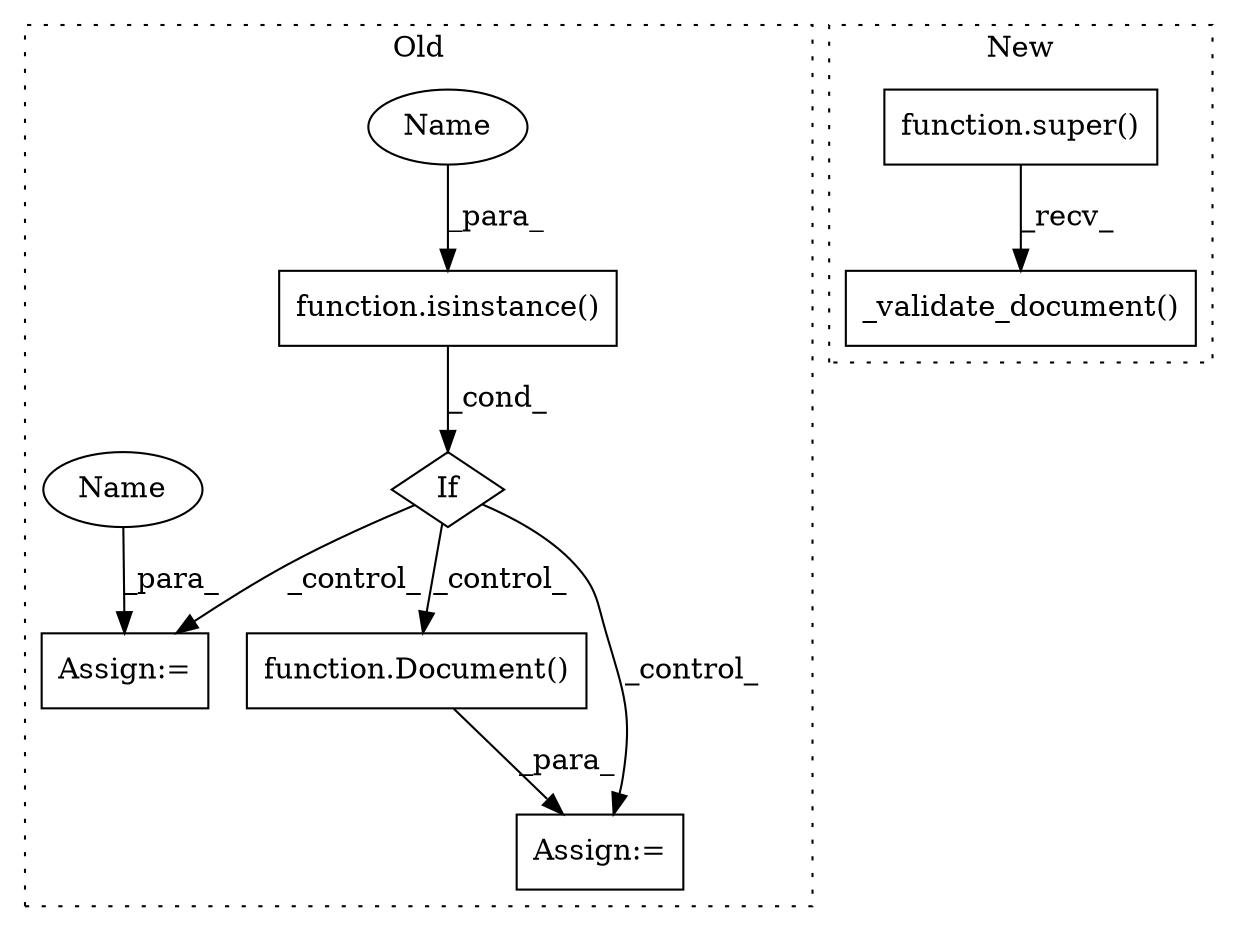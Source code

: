 digraph G {
subgraph cluster0 {
1 [label="function.isinstance()" a="75" s="4217,4237" l="11,1" shape="box"];
3 [label="Assign:=" a="68" s="4311" l="3" shape="box"];
4 [label="If" a="96" s="4214" l="3" shape="diamond"];
5 [label="function.Document()" a="75" s="4258" l="23" shape="box"];
7 [label="Assign:=" a="68" s="4255" l="3" shape="box"];
8 [label="Name" a="87" s="4228" l="4" shape="ellipse"];
9 [label="Name" a="87" s="4314" l="4" shape="ellipse"];
label = "Old";
style="dotted";
}
subgraph cluster1 {
2 [label="_validate_document()" a="75" s="3833,3863" l="27,1" shape="box"];
6 [label="function.super()" a="75" s="3833" l="7" shape="box"];
label = "New";
style="dotted";
}
1 -> 4 [label="_cond_"];
4 -> 3 [label="_control_"];
4 -> 7 [label="_control_"];
4 -> 5 [label="_control_"];
5 -> 7 [label="_para_"];
6 -> 2 [label="_recv_"];
8 -> 1 [label="_para_"];
9 -> 3 [label="_para_"];
}